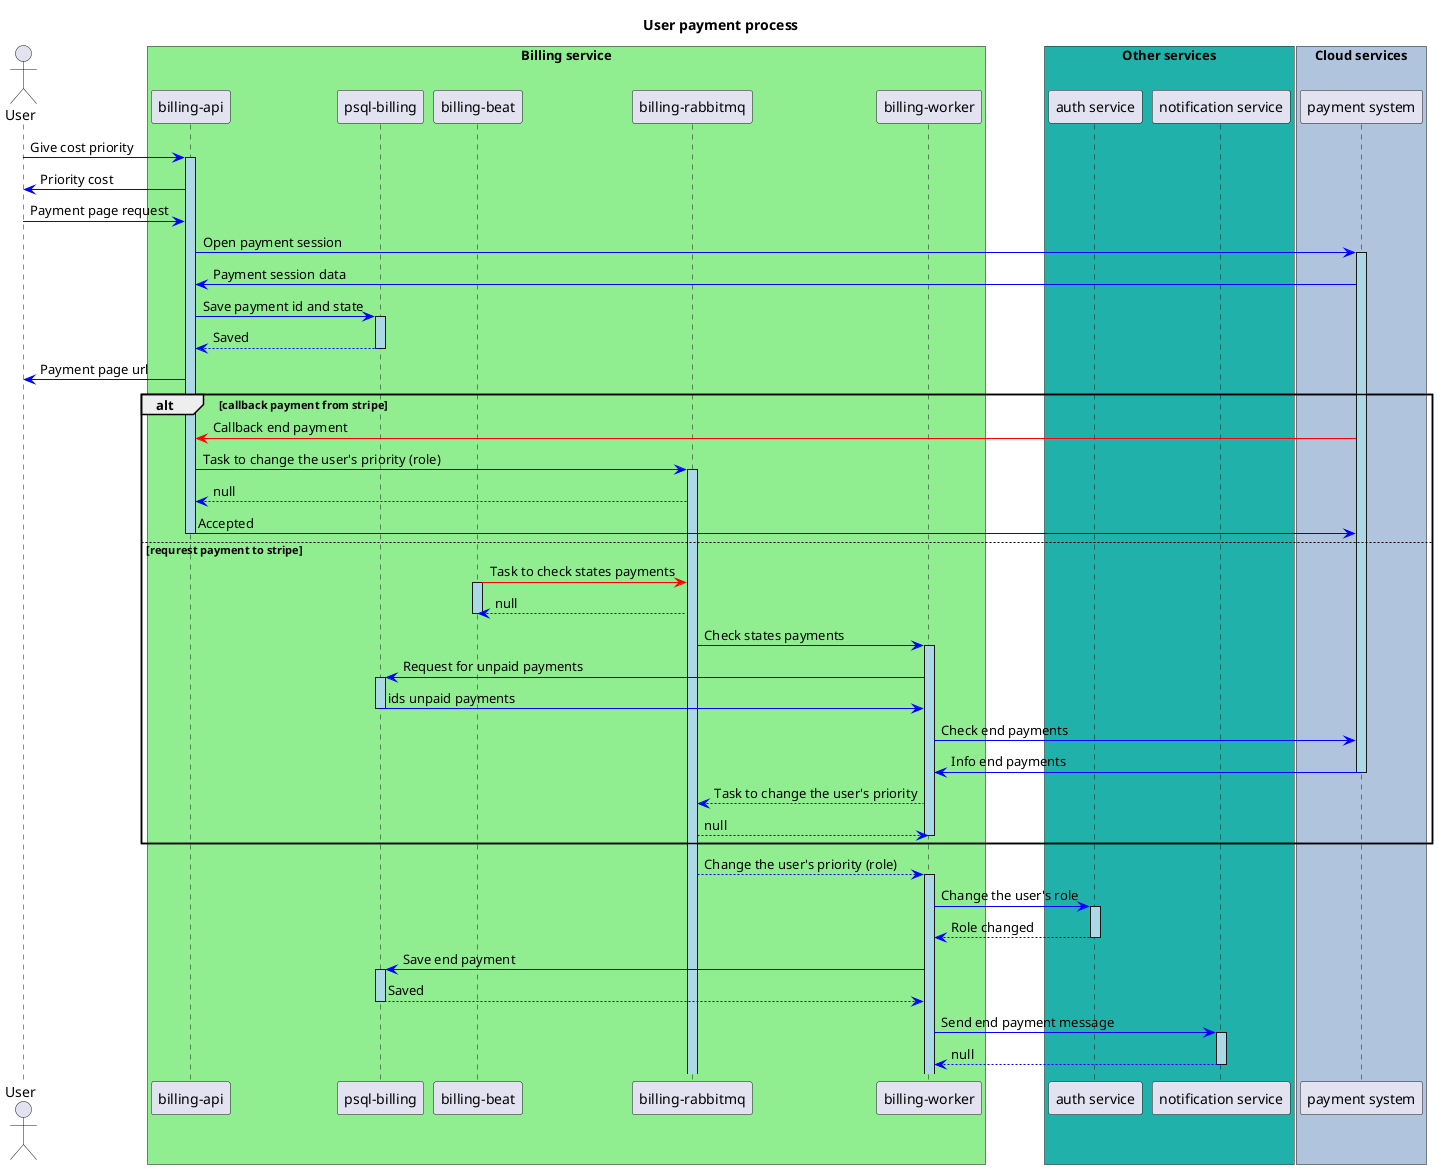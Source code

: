@startuml billing_sequence_schema
title User payment process
skinparam componentStyle uml2

actor User as user
participant "billing-api" as api
participant "psql-billing" as psql
participant "billing-beat" as beat
participant "billing-rabbitmq" as rabbitmq
participant "billing-worker" as worker
participant "auth service" as auth
participant "notification service" as notify
participant "payment system" as stripe

box "Billing service" #LightGreen
	participant api
    participant psql
    participant beat
    participant rabbitmq
    participant worker
end box
box "Other services" #LightSeaGreen
	participant auth
    participant notify
end box
box "Cloud services" #LightSteelBlue
	participant stripe
end box


user [#blue]-> api : Give cost priority
activate api #LightBlue
user <-[#blue] api : Priority cost
user [#blue]-> api : Payment page request
api [#blue]-> stripe : Open payment session
activate stripe #LightBlue
stripe [#blue]-> api : Payment session data
api [#blue]-> psql : Save payment id and state
activate psql #LightBlue
api <-[#blue]- psql : Saved
deactivate psql
api [#blue]-> user : Payment page url

alt callback payment from stripe
    stripe [#red]-> api : Callback end payment
    api [#blue]-> rabbitmq : Task to change the user's priority (role)
    activate rabbitmq #LightBlue
    rabbitmq -[#blue]-> api : null    
    api [#blue]-> stripe : Accepted
    deactivate api
else requrest payment to stripe
    beat [#red]-> rabbitmq : Task to check states payments
    activate beat #LightBlue
    rabbitmq -[#blue]-> beat : null
    deactivate beat
    rabbitmq [#blue]-> worker : Check states payments
    activate worker #LightBlue
    worker [#blue]-> psql : Request for unpaid payments
    activate psql #LightBlue
    psql [#blue]-> worker : ids unpaid payments
    deactivate psql
    worker [#blue]-> stripe : Check end payments
    stripe [#blue]-> worker : Info end payments
    deactivate stripe
    worker -[#blue]-> rabbitmq : Task to change the user's priority
    rabbitmq -[#blue]-> worker : null
    deactivate worker
end group

rabbitmq -[#blue]-> worker : Change the user's priority (role)
activate worker #LightBlue
worker [#blue]-> auth : Change the user's role
activate auth #LightBlue
auth -[#blue]-> worker : Role changed
deactivate auth
worker [#blue]-> psql : Save end payment
activate psql #LightBlue
worker <-[#blue]- psql : Saved
deactivate psql
worker [#blue]-> notify : Send end payment message
activate notify #LightBlue
notify -[#blue]-> worker : null
deactivate notify

@enduml